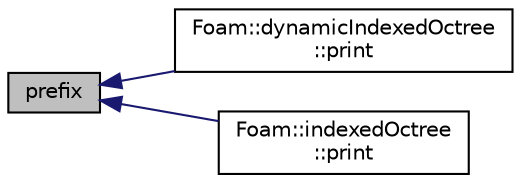 digraph "prefix"
{
  bgcolor="transparent";
  edge [fontname="Helvetica",fontsize="10",labelfontname="Helvetica",labelfontsize="10"];
  node [fontname="Helvetica",fontsize="10",shape=record];
  rankdir="LR";
  Node1 [label="prefix",height=0.2,width=0.4,color="black", fillcolor="grey75", style="filled", fontcolor="black"];
  Node1 -> Node2 [dir="back",color="midnightblue",fontsize="10",style="solid",fontname="Helvetica"];
  Node2 [label="Foam::dynamicIndexedOctree\l::print",height=0.2,width=0.4,color="black",URL="$a00600.html#af37344bf48f19f8647db8555d3046c66",tooltip="Print tree. Either print all indices (printContent = true) or. "];
  Node1 -> Node3 [dir="back",color="midnightblue",fontsize="10",style="solid",fontname="Helvetica"];
  Node3 [label="Foam::indexedOctree\l::print",height=0.2,width=0.4,color="black",URL="$a01054.html#af37344bf48f19f8647db8555d3046c66",tooltip="Print tree. Either print all indices (printContent = true) or. "];
}
